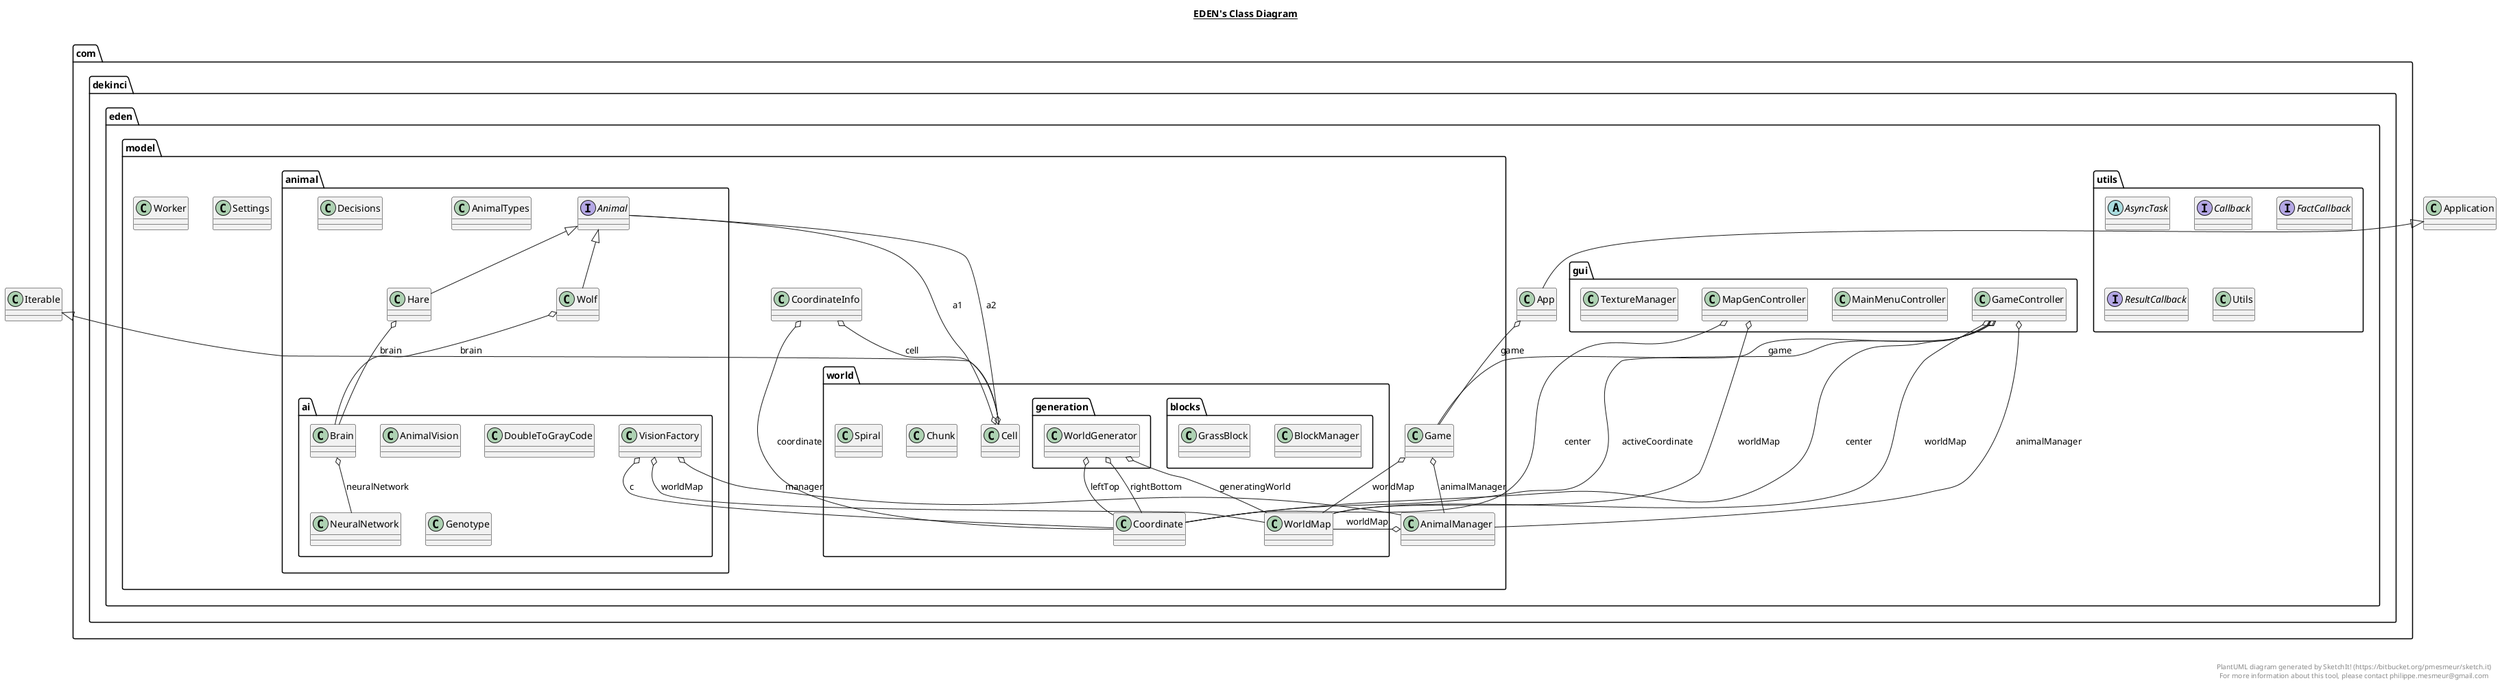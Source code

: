 @startuml

title __EDEN's Class Diagram__\n

  package com.dekinci.eden {
    package com.dekinci.eden.model {
      package com.dekinci.eden.model.animal {
        interface Animal {
        }
      }
    }
  }
  

  package com.dekinci.eden {
    package com.dekinci.eden.model {
      class AnimalManager {
      }
    }
  }
  

  package com.dekinci.eden {
    package com.dekinci.eden.model {
      package com.dekinci.eden.model.animal {
        class AnimalTypes {
        }
      }
    }
  }
  

  package com.dekinci.eden {
    package com.dekinci.eden.model {
      package com.dekinci.eden.model.animal {
        package com.dekinci.eden.model.animal.ai {
          class AnimalVision {
          }
        }
      }
    }
  }
  

  package com.dekinci.eden {
    class App {
    }
  }
  

  package com.dekinci.eden {
    package com.dekinci.eden.utils {
      abstract class AsyncTask {
      }
    }
  }
  

  package com.dekinci.eden {
    package com.dekinci.eden.model {
      package com.dekinci.eden.model.world {
        package com.dekinci.eden.model.world.blocks {
          class BlockManager {
          }
        }
      }
    }
  }
  

  package com.dekinci.eden {
    package com.dekinci.eden.model {
      package com.dekinci.eden.model.animal {
        package com.dekinci.eden.model.animal.ai {
          class Brain {
          }
        }
      }
    }
  }
  

  package com.dekinci.eden {
    package com.dekinci.eden.utils {
      interface Callback {
      }
    }
  }
  

  package com.dekinci.eden {
    package com.dekinci.eden.model {
      package com.dekinci.eden.model.world {
        class Cell {
        }
      }
    }
  }
  

  package com.dekinci.eden {
    package com.dekinci.eden.model {
      package com.dekinci.eden.model.world {
        class Chunk {
        }
      }
    }
  }
  

  package com.dekinci.eden {
    package com.dekinci.eden.model {
      package com.dekinci.eden.model.world {
        class Coordinate {
        }
      }
    }
  }
  

  package com.dekinci.eden {
    package com.dekinci.eden.model {
      class CoordinateInfo {
      }
    }
  }
  

  package com.dekinci.eden {
    package com.dekinci.eden.model {
      package com.dekinci.eden.model.animal {
        class Decisions {
        }
      }
    }
  }
  

  package com.dekinci.eden {
    package com.dekinci.eden.model {
      package com.dekinci.eden.model.animal {
        package com.dekinci.eden.model.animal.ai {
          class DoubleToGrayCode {
          }
        }
      }
    }
  }
  

  package com.dekinci.eden {
    package com.dekinci.eden.utils {
      interface FactCallback {
      }
    }
  }
  

  package com.dekinci.eden {
    package com.dekinci.eden.model {
      class Game {
      }
    }
  }
  

  package com.dekinci.eden {
    package com.dekinci.eden.gui {
      class GameController {
      }
    }
  }
  

  package com.dekinci.eden {
    package com.dekinci.eden.model {
      package com.dekinci.eden.model.animal {
        package com.dekinci.eden.model.animal.ai {
          class Genotype {
          }
        }
      }
    }
  }
  

  package com.dekinci.eden {
    package com.dekinci.eden.model {
      package com.dekinci.eden.model.world {
        package com.dekinci.eden.model.world.blocks {
          class GrassBlock {
          }
        }
      }
    }
  }
  

  package com.dekinci.eden {
    package com.dekinci.eden.model {
      package com.dekinci.eden.model.animal {
        class Hare {
        }
      }
    }
  }
  

  package com.dekinci.eden {
    package com.dekinci.eden.gui {
      class MainMenuController {
      }
    }
  }
  

  package com.dekinci.eden {
    package com.dekinci.eden.gui {
      class MapGenController {
      }
    }
  }
  

  package com.dekinci.eden {
    package com.dekinci.eden.model {
      package com.dekinci.eden.model.animal {
        package com.dekinci.eden.model.animal.ai {
          class NeuralNetwork {
          }
        }
      }
    }
  }
  

  package com.dekinci.eden {
    package com.dekinci.eden.utils {
      interface ResultCallback {
      }
    }
  }
  

  package com.dekinci.eden {
    package com.dekinci.eden.model {
      class Settings {
      }
    }
  }
  

  package com.dekinci.eden {
    package com.dekinci.eden.model {
      package com.dekinci.eden.model.world {
        class Spiral {
        }
      }
    }
  }
  

  package com.dekinci.eden {
    package com.dekinci.eden.gui {
      class TextureManager {
      }
    }
  }
  

  package com.dekinci.eden {
    package com.dekinci.eden.utils {
      class Utils {
      }
    }
  }
  

  package com.dekinci.eden {
    package com.dekinci.eden.model {
      package com.dekinci.eden.model.animal {
        package com.dekinci.eden.model.animal.ai {
          class VisionFactory {
          }
        }
      }
    }
  }
  

  package com.dekinci.eden {
    package com.dekinci.eden.model {
      package com.dekinci.eden.model.animal {
        class Wolf {
        }
      }
    }
  }
  

  package com.dekinci.eden {
    package com.dekinci.eden.model {
      class Worker {
      }
    }
  }
  

  package com.dekinci.eden {
    package com.dekinci.eden.model {
      package com.dekinci.eden.model.world {
        package com.dekinci.eden.model.world.generation {
          class WorldGenerator {
          }
        }
      }
    }
  }
  

  package com.dekinci.eden {
    package com.dekinci.eden.model {
      package com.dekinci.eden.model.world {
        class WorldMap {
        }
      }
    }
  }
  

  AnimalManager o-- WorldMap : worldMap
  App -up-|> Application
  App o-- Game : game
  Brain o-- NeuralNetwork : neuralNetwork
  Cell -up-|> Iterable
  Cell o-- Animal : a1
  Cell o-- Animal : a2
  CoordinateInfo o-- Coordinate : coordinate
  CoordinateInfo o-- Cell : cell
  Game o-- WorldMap : worldMap
  Game o-- AnimalManager : animalManager
  GameController o-- Game : game
  GameController o-- WorldMap : worldMap
  GameController o-- AnimalManager : animalManager
  GameController o-- Coordinate : activeCoordinate
  GameController o-- Coordinate : center
  Hare -up-|> Animal
  Hare o-- Brain : brain
  MapGenController o-- WorldMap : worldMap
  MapGenController o-- Coordinate : center
  VisionFactory o-- Coordinate : c
  VisionFactory o-- WorldMap : worldMap
  VisionFactory o-- AnimalManager : manager
  Wolf -up-|> Animal
  Wolf o-- Brain : brain
  WorldGenerator o-- Coordinate : leftTop
  WorldGenerator o-- Coordinate : rightBottom
  WorldGenerator o-- WorldMap : generatingWorld


right footer


PlantUML diagram generated by SketchIt! (https://bitbucket.org/pmesmeur/sketch.it)
For more information about this tool, please contact philippe.mesmeur@gmail.com
endfooter

@enduml
